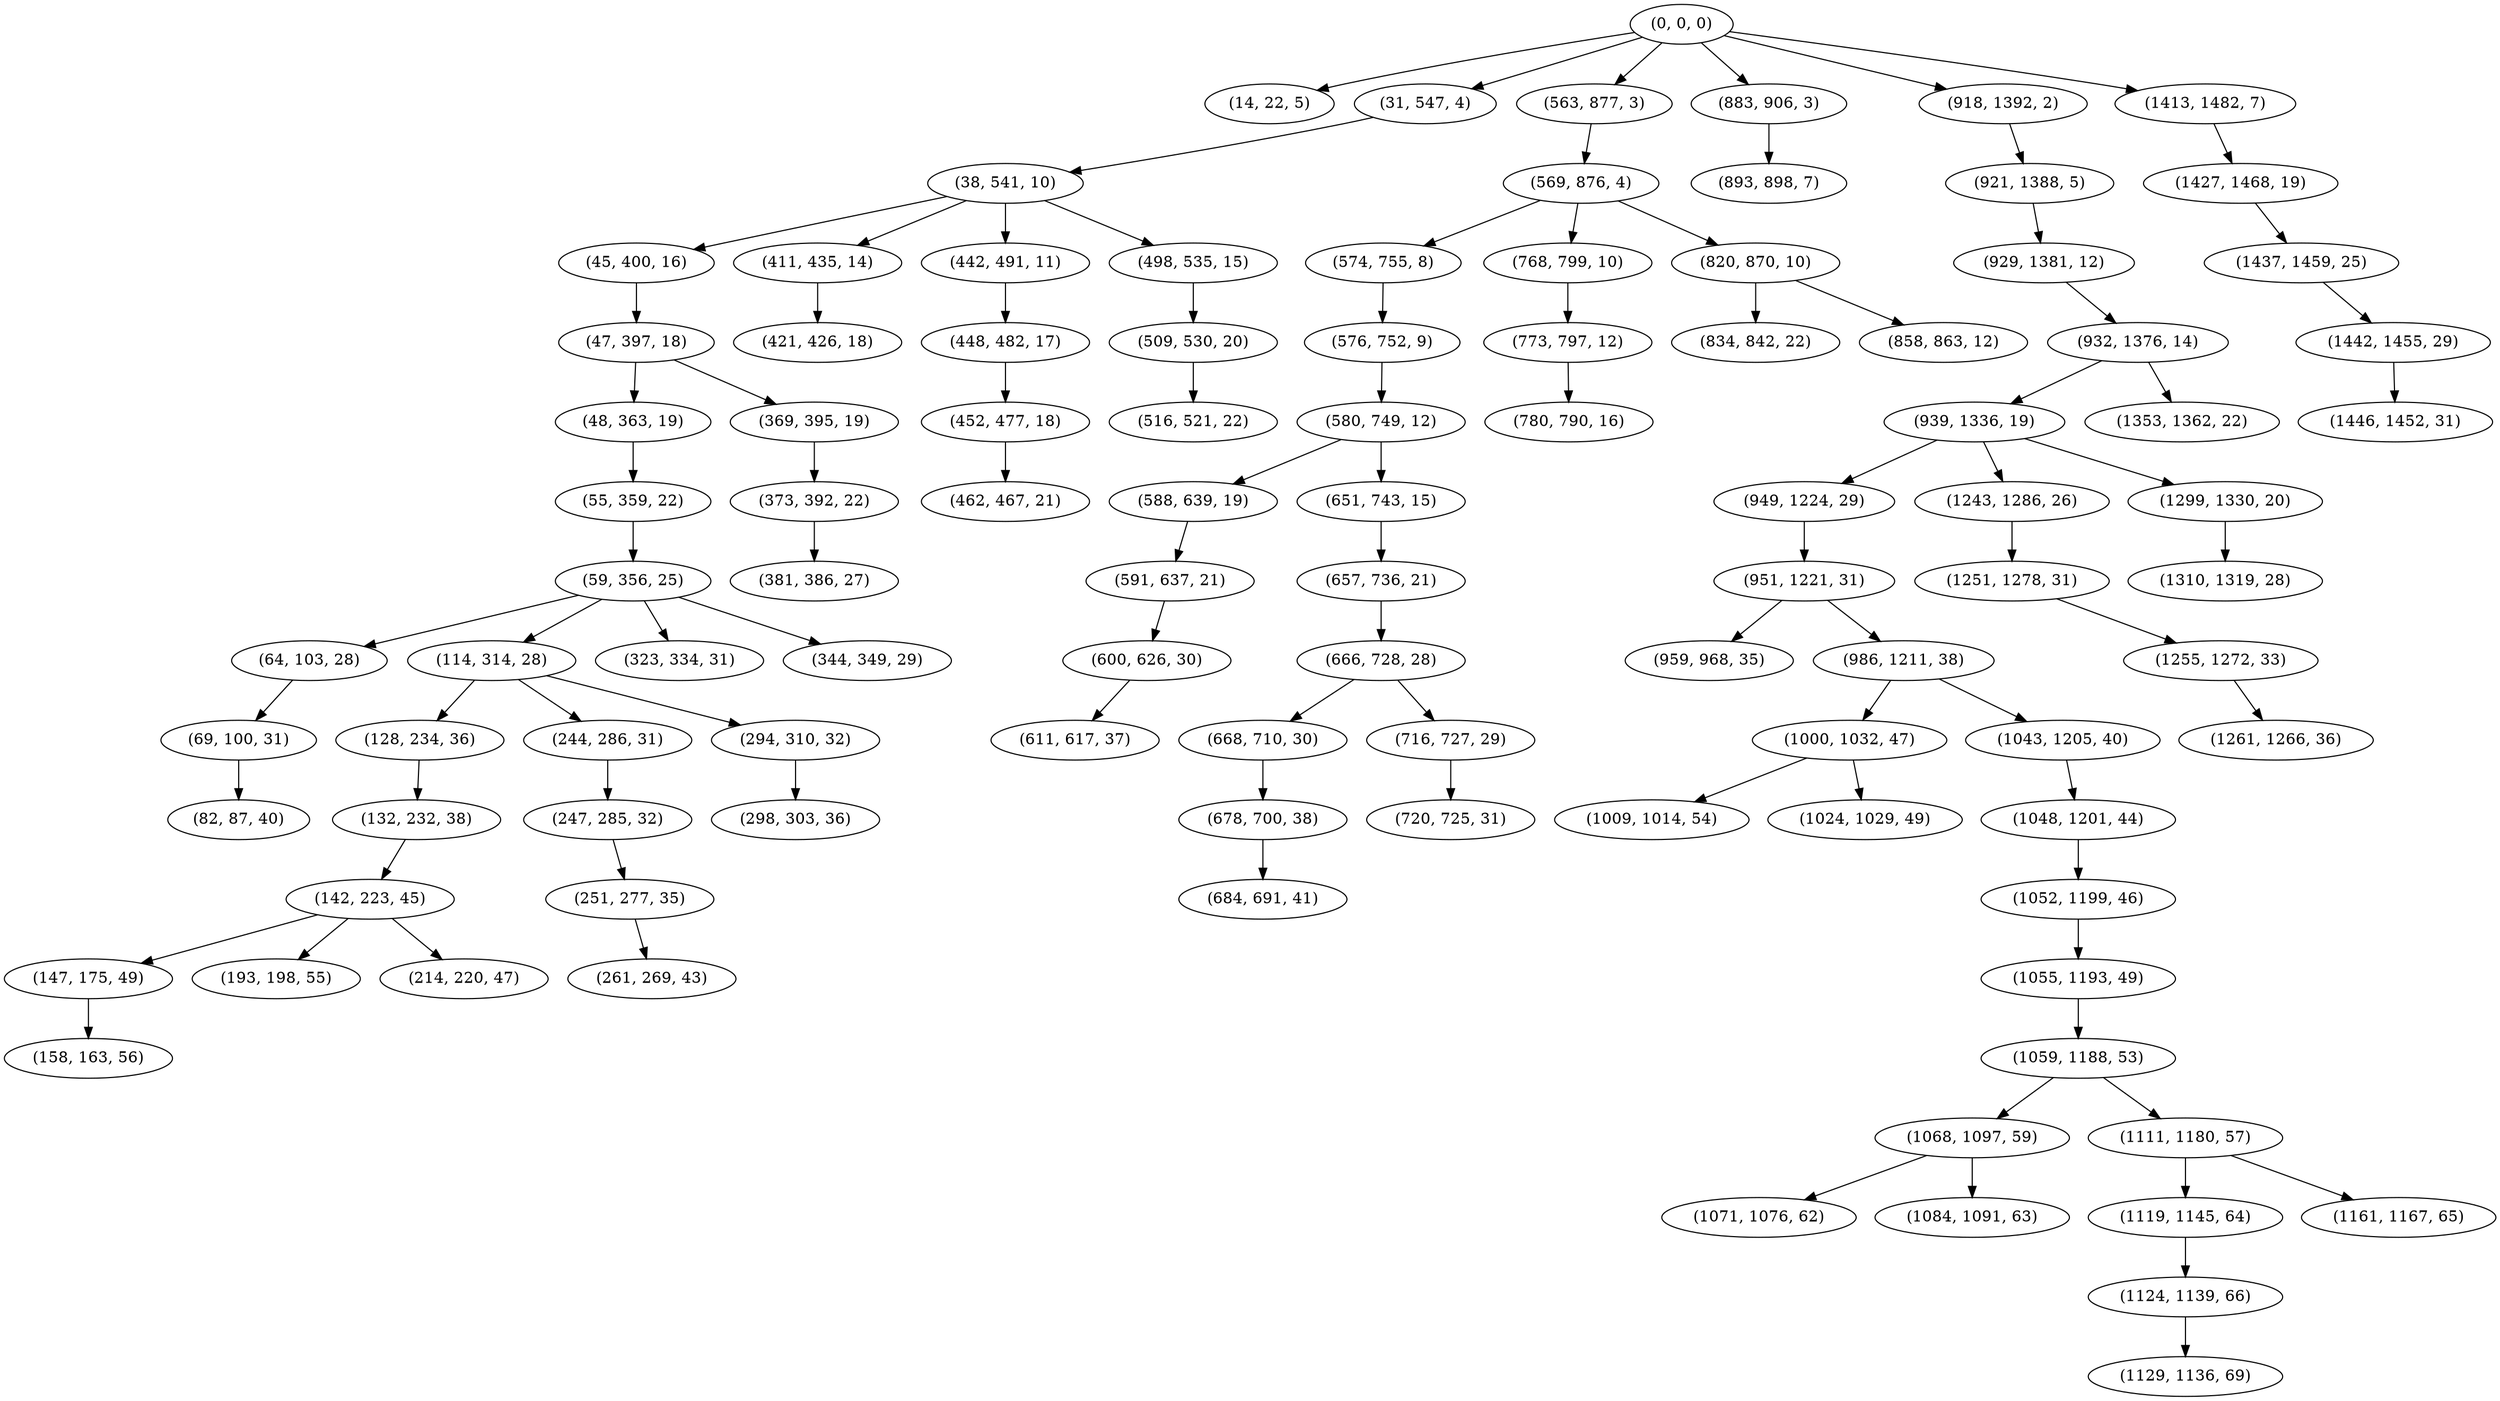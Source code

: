 digraph tree {
    "(0, 0, 0)";
    "(14, 22, 5)";
    "(31, 547, 4)";
    "(38, 541, 10)";
    "(45, 400, 16)";
    "(47, 397, 18)";
    "(48, 363, 19)";
    "(55, 359, 22)";
    "(59, 356, 25)";
    "(64, 103, 28)";
    "(69, 100, 31)";
    "(82, 87, 40)";
    "(114, 314, 28)";
    "(128, 234, 36)";
    "(132, 232, 38)";
    "(142, 223, 45)";
    "(147, 175, 49)";
    "(158, 163, 56)";
    "(193, 198, 55)";
    "(214, 220, 47)";
    "(244, 286, 31)";
    "(247, 285, 32)";
    "(251, 277, 35)";
    "(261, 269, 43)";
    "(294, 310, 32)";
    "(298, 303, 36)";
    "(323, 334, 31)";
    "(344, 349, 29)";
    "(369, 395, 19)";
    "(373, 392, 22)";
    "(381, 386, 27)";
    "(411, 435, 14)";
    "(421, 426, 18)";
    "(442, 491, 11)";
    "(448, 482, 17)";
    "(452, 477, 18)";
    "(462, 467, 21)";
    "(498, 535, 15)";
    "(509, 530, 20)";
    "(516, 521, 22)";
    "(563, 877, 3)";
    "(569, 876, 4)";
    "(574, 755, 8)";
    "(576, 752, 9)";
    "(580, 749, 12)";
    "(588, 639, 19)";
    "(591, 637, 21)";
    "(600, 626, 30)";
    "(611, 617, 37)";
    "(651, 743, 15)";
    "(657, 736, 21)";
    "(666, 728, 28)";
    "(668, 710, 30)";
    "(678, 700, 38)";
    "(684, 691, 41)";
    "(716, 727, 29)";
    "(720, 725, 31)";
    "(768, 799, 10)";
    "(773, 797, 12)";
    "(780, 790, 16)";
    "(820, 870, 10)";
    "(834, 842, 22)";
    "(858, 863, 12)";
    "(883, 906, 3)";
    "(893, 898, 7)";
    "(918, 1392, 2)";
    "(921, 1388, 5)";
    "(929, 1381, 12)";
    "(932, 1376, 14)";
    "(939, 1336, 19)";
    "(949, 1224, 29)";
    "(951, 1221, 31)";
    "(959, 968, 35)";
    "(986, 1211, 38)";
    "(1000, 1032, 47)";
    "(1009, 1014, 54)";
    "(1024, 1029, 49)";
    "(1043, 1205, 40)";
    "(1048, 1201, 44)";
    "(1052, 1199, 46)";
    "(1055, 1193, 49)";
    "(1059, 1188, 53)";
    "(1068, 1097, 59)";
    "(1071, 1076, 62)";
    "(1084, 1091, 63)";
    "(1111, 1180, 57)";
    "(1119, 1145, 64)";
    "(1124, 1139, 66)";
    "(1129, 1136, 69)";
    "(1161, 1167, 65)";
    "(1243, 1286, 26)";
    "(1251, 1278, 31)";
    "(1255, 1272, 33)";
    "(1261, 1266, 36)";
    "(1299, 1330, 20)";
    "(1310, 1319, 28)";
    "(1353, 1362, 22)";
    "(1413, 1482, 7)";
    "(1427, 1468, 19)";
    "(1437, 1459, 25)";
    "(1442, 1455, 29)";
    "(1446, 1452, 31)";
    "(0, 0, 0)" -> "(14, 22, 5)";
    "(0, 0, 0)" -> "(31, 547, 4)";
    "(0, 0, 0)" -> "(563, 877, 3)";
    "(0, 0, 0)" -> "(883, 906, 3)";
    "(0, 0, 0)" -> "(918, 1392, 2)";
    "(0, 0, 0)" -> "(1413, 1482, 7)";
    "(31, 547, 4)" -> "(38, 541, 10)";
    "(38, 541, 10)" -> "(45, 400, 16)";
    "(38, 541, 10)" -> "(411, 435, 14)";
    "(38, 541, 10)" -> "(442, 491, 11)";
    "(38, 541, 10)" -> "(498, 535, 15)";
    "(45, 400, 16)" -> "(47, 397, 18)";
    "(47, 397, 18)" -> "(48, 363, 19)";
    "(47, 397, 18)" -> "(369, 395, 19)";
    "(48, 363, 19)" -> "(55, 359, 22)";
    "(55, 359, 22)" -> "(59, 356, 25)";
    "(59, 356, 25)" -> "(64, 103, 28)";
    "(59, 356, 25)" -> "(114, 314, 28)";
    "(59, 356, 25)" -> "(323, 334, 31)";
    "(59, 356, 25)" -> "(344, 349, 29)";
    "(64, 103, 28)" -> "(69, 100, 31)";
    "(69, 100, 31)" -> "(82, 87, 40)";
    "(114, 314, 28)" -> "(128, 234, 36)";
    "(114, 314, 28)" -> "(244, 286, 31)";
    "(114, 314, 28)" -> "(294, 310, 32)";
    "(128, 234, 36)" -> "(132, 232, 38)";
    "(132, 232, 38)" -> "(142, 223, 45)";
    "(142, 223, 45)" -> "(147, 175, 49)";
    "(142, 223, 45)" -> "(193, 198, 55)";
    "(142, 223, 45)" -> "(214, 220, 47)";
    "(147, 175, 49)" -> "(158, 163, 56)";
    "(244, 286, 31)" -> "(247, 285, 32)";
    "(247, 285, 32)" -> "(251, 277, 35)";
    "(251, 277, 35)" -> "(261, 269, 43)";
    "(294, 310, 32)" -> "(298, 303, 36)";
    "(369, 395, 19)" -> "(373, 392, 22)";
    "(373, 392, 22)" -> "(381, 386, 27)";
    "(411, 435, 14)" -> "(421, 426, 18)";
    "(442, 491, 11)" -> "(448, 482, 17)";
    "(448, 482, 17)" -> "(452, 477, 18)";
    "(452, 477, 18)" -> "(462, 467, 21)";
    "(498, 535, 15)" -> "(509, 530, 20)";
    "(509, 530, 20)" -> "(516, 521, 22)";
    "(563, 877, 3)" -> "(569, 876, 4)";
    "(569, 876, 4)" -> "(574, 755, 8)";
    "(569, 876, 4)" -> "(768, 799, 10)";
    "(569, 876, 4)" -> "(820, 870, 10)";
    "(574, 755, 8)" -> "(576, 752, 9)";
    "(576, 752, 9)" -> "(580, 749, 12)";
    "(580, 749, 12)" -> "(588, 639, 19)";
    "(580, 749, 12)" -> "(651, 743, 15)";
    "(588, 639, 19)" -> "(591, 637, 21)";
    "(591, 637, 21)" -> "(600, 626, 30)";
    "(600, 626, 30)" -> "(611, 617, 37)";
    "(651, 743, 15)" -> "(657, 736, 21)";
    "(657, 736, 21)" -> "(666, 728, 28)";
    "(666, 728, 28)" -> "(668, 710, 30)";
    "(666, 728, 28)" -> "(716, 727, 29)";
    "(668, 710, 30)" -> "(678, 700, 38)";
    "(678, 700, 38)" -> "(684, 691, 41)";
    "(716, 727, 29)" -> "(720, 725, 31)";
    "(768, 799, 10)" -> "(773, 797, 12)";
    "(773, 797, 12)" -> "(780, 790, 16)";
    "(820, 870, 10)" -> "(834, 842, 22)";
    "(820, 870, 10)" -> "(858, 863, 12)";
    "(883, 906, 3)" -> "(893, 898, 7)";
    "(918, 1392, 2)" -> "(921, 1388, 5)";
    "(921, 1388, 5)" -> "(929, 1381, 12)";
    "(929, 1381, 12)" -> "(932, 1376, 14)";
    "(932, 1376, 14)" -> "(939, 1336, 19)";
    "(932, 1376, 14)" -> "(1353, 1362, 22)";
    "(939, 1336, 19)" -> "(949, 1224, 29)";
    "(939, 1336, 19)" -> "(1243, 1286, 26)";
    "(939, 1336, 19)" -> "(1299, 1330, 20)";
    "(949, 1224, 29)" -> "(951, 1221, 31)";
    "(951, 1221, 31)" -> "(959, 968, 35)";
    "(951, 1221, 31)" -> "(986, 1211, 38)";
    "(986, 1211, 38)" -> "(1000, 1032, 47)";
    "(986, 1211, 38)" -> "(1043, 1205, 40)";
    "(1000, 1032, 47)" -> "(1009, 1014, 54)";
    "(1000, 1032, 47)" -> "(1024, 1029, 49)";
    "(1043, 1205, 40)" -> "(1048, 1201, 44)";
    "(1048, 1201, 44)" -> "(1052, 1199, 46)";
    "(1052, 1199, 46)" -> "(1055, 1193, 49)";
    "(1055, 1193, 49)" -> "(1059, 1188, 53)";
    "(1059, 1188, 53)" -> "(1068, 1097, 59)";
    "(1059, 1188, 53)" -> "(1111, 1180, 57)";
    "(1068, 1097, 59)" -> "(1071, 1076, 62)";
    "(1068, 1097, 59)" -> "(1084, 1091, 63)";
    "(1111, 1180, 57)" -> "(1119, 1145, 64)";
    "(1111, 1180, 57)" -> "(1161, 1167, 65)";
    "(1119, 1145, 64)" -> "(1124, 1139, 66)";
    "(1124, 1139, 66)" -> "(1129, 1136, 69)";
    "(1243, 1286, 26)" -> "(1251, 1278, 31)";
    "(1251, 1278, 31)" -> "(1255, 1272, 33)";
    "(1255, 1272, 33)" -> "(1261, 1266, 36)";
    "(1299, 1330, 20)" -> "(1310, 1319, 28)";
    "(1413, 1482, 7)" -> "(1427, 1468, 19)";
    "(1427, 1468, 19)" -> "(1437, 1459, 25)";
    "(1437, 1459, 25)" -> "(1442, 1455, 29)";
    "(1442, 1455, 29)" -> "(1446, 1452, 31)";
}
